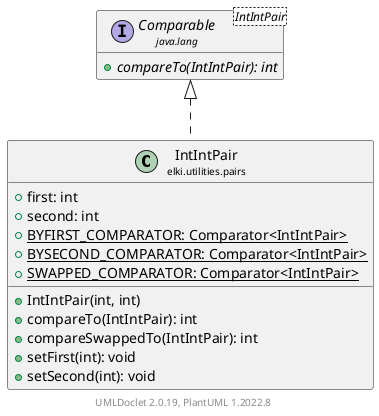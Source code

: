 @startuml
    remove .*\.(Instance|Par|Parameterizer|Factory)$
    set namespaceSeparator none
    hide empty fields
    hide empty methods

    class "<size:14>IntIntPair\n<size:10>elki.utilities.pairs" as elki.utilities.pairs.IntIntPair [[IntIntPair.html]] {
        +first: int
        +second: int
        {static} +BYFIRST_COMPARATOR: Comparator<IntIntPair>
        {static} +BYSECOND_COMPARATOR: Comparator<IntIntPair>
        {static} +SWAPPED_COMPARATOR: Comparator<IntIntPair>
        +IntIntPair(int, int)
        +compareTo(IntIntPair): int
        +compareSwappedTo(IntIntPair): int
        +setFirst(int): void
        +setSecond(int): void
    }

    interface "<size:14>Comparable\n<size:10>java.lang" as java.lang.Comparable<IntIntPair> {
        {abstract} +compareTo(IntIntPair): int
    }

    java.lang.Comparable <|.. elki.utilities.pairs.IntIntPair

    center footer UMLDoclet 2.0.19, PlantUML 1.2022.8
@enduml
